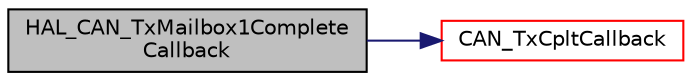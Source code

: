 digraph "HAL_CAN_TxMailbox1CompleteCallback"
{
  edge [fontname="Helvetica",fontsize="10",labelfontname="Helvetica",labelfontsize="10"];
  node [fontname="Helvetica",fontsize="10",shape=record];
  rankdir="LR";
  Node129 [label="HAL_CAN_TxMailbox1Complete\lCallback",height=0.2,width=0.4,color="black", fillcolor="grey75", style="filled", fontcolor="black"];
  Node129 -> Node130 [color="midnightblue",fontsize="10",style="solid",fontname="Helvetica"];
  Node130 [label="CAN_TxCpltCallback",height=0.2,width=0.4,color="red", fillcolor="white", style="filled",URL="$can_8c.html#a8f33c36f63d1d1f1eef92f5fc3e44d20",tooltip="Transmission complete callback in non blocking mode. "];
}

